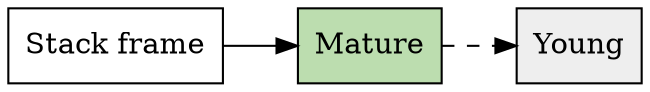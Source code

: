 digraph {
    rankdir = LR
    node[shape=box]

    "Mature"[fillcolor="#BCDDAF" style=filled]
    "Young"[fillcolor="#eeeeee" style=filled]

    "Stack frame" -> "Mature";

    "Mature" -> "Young"[style=dashed];
}
